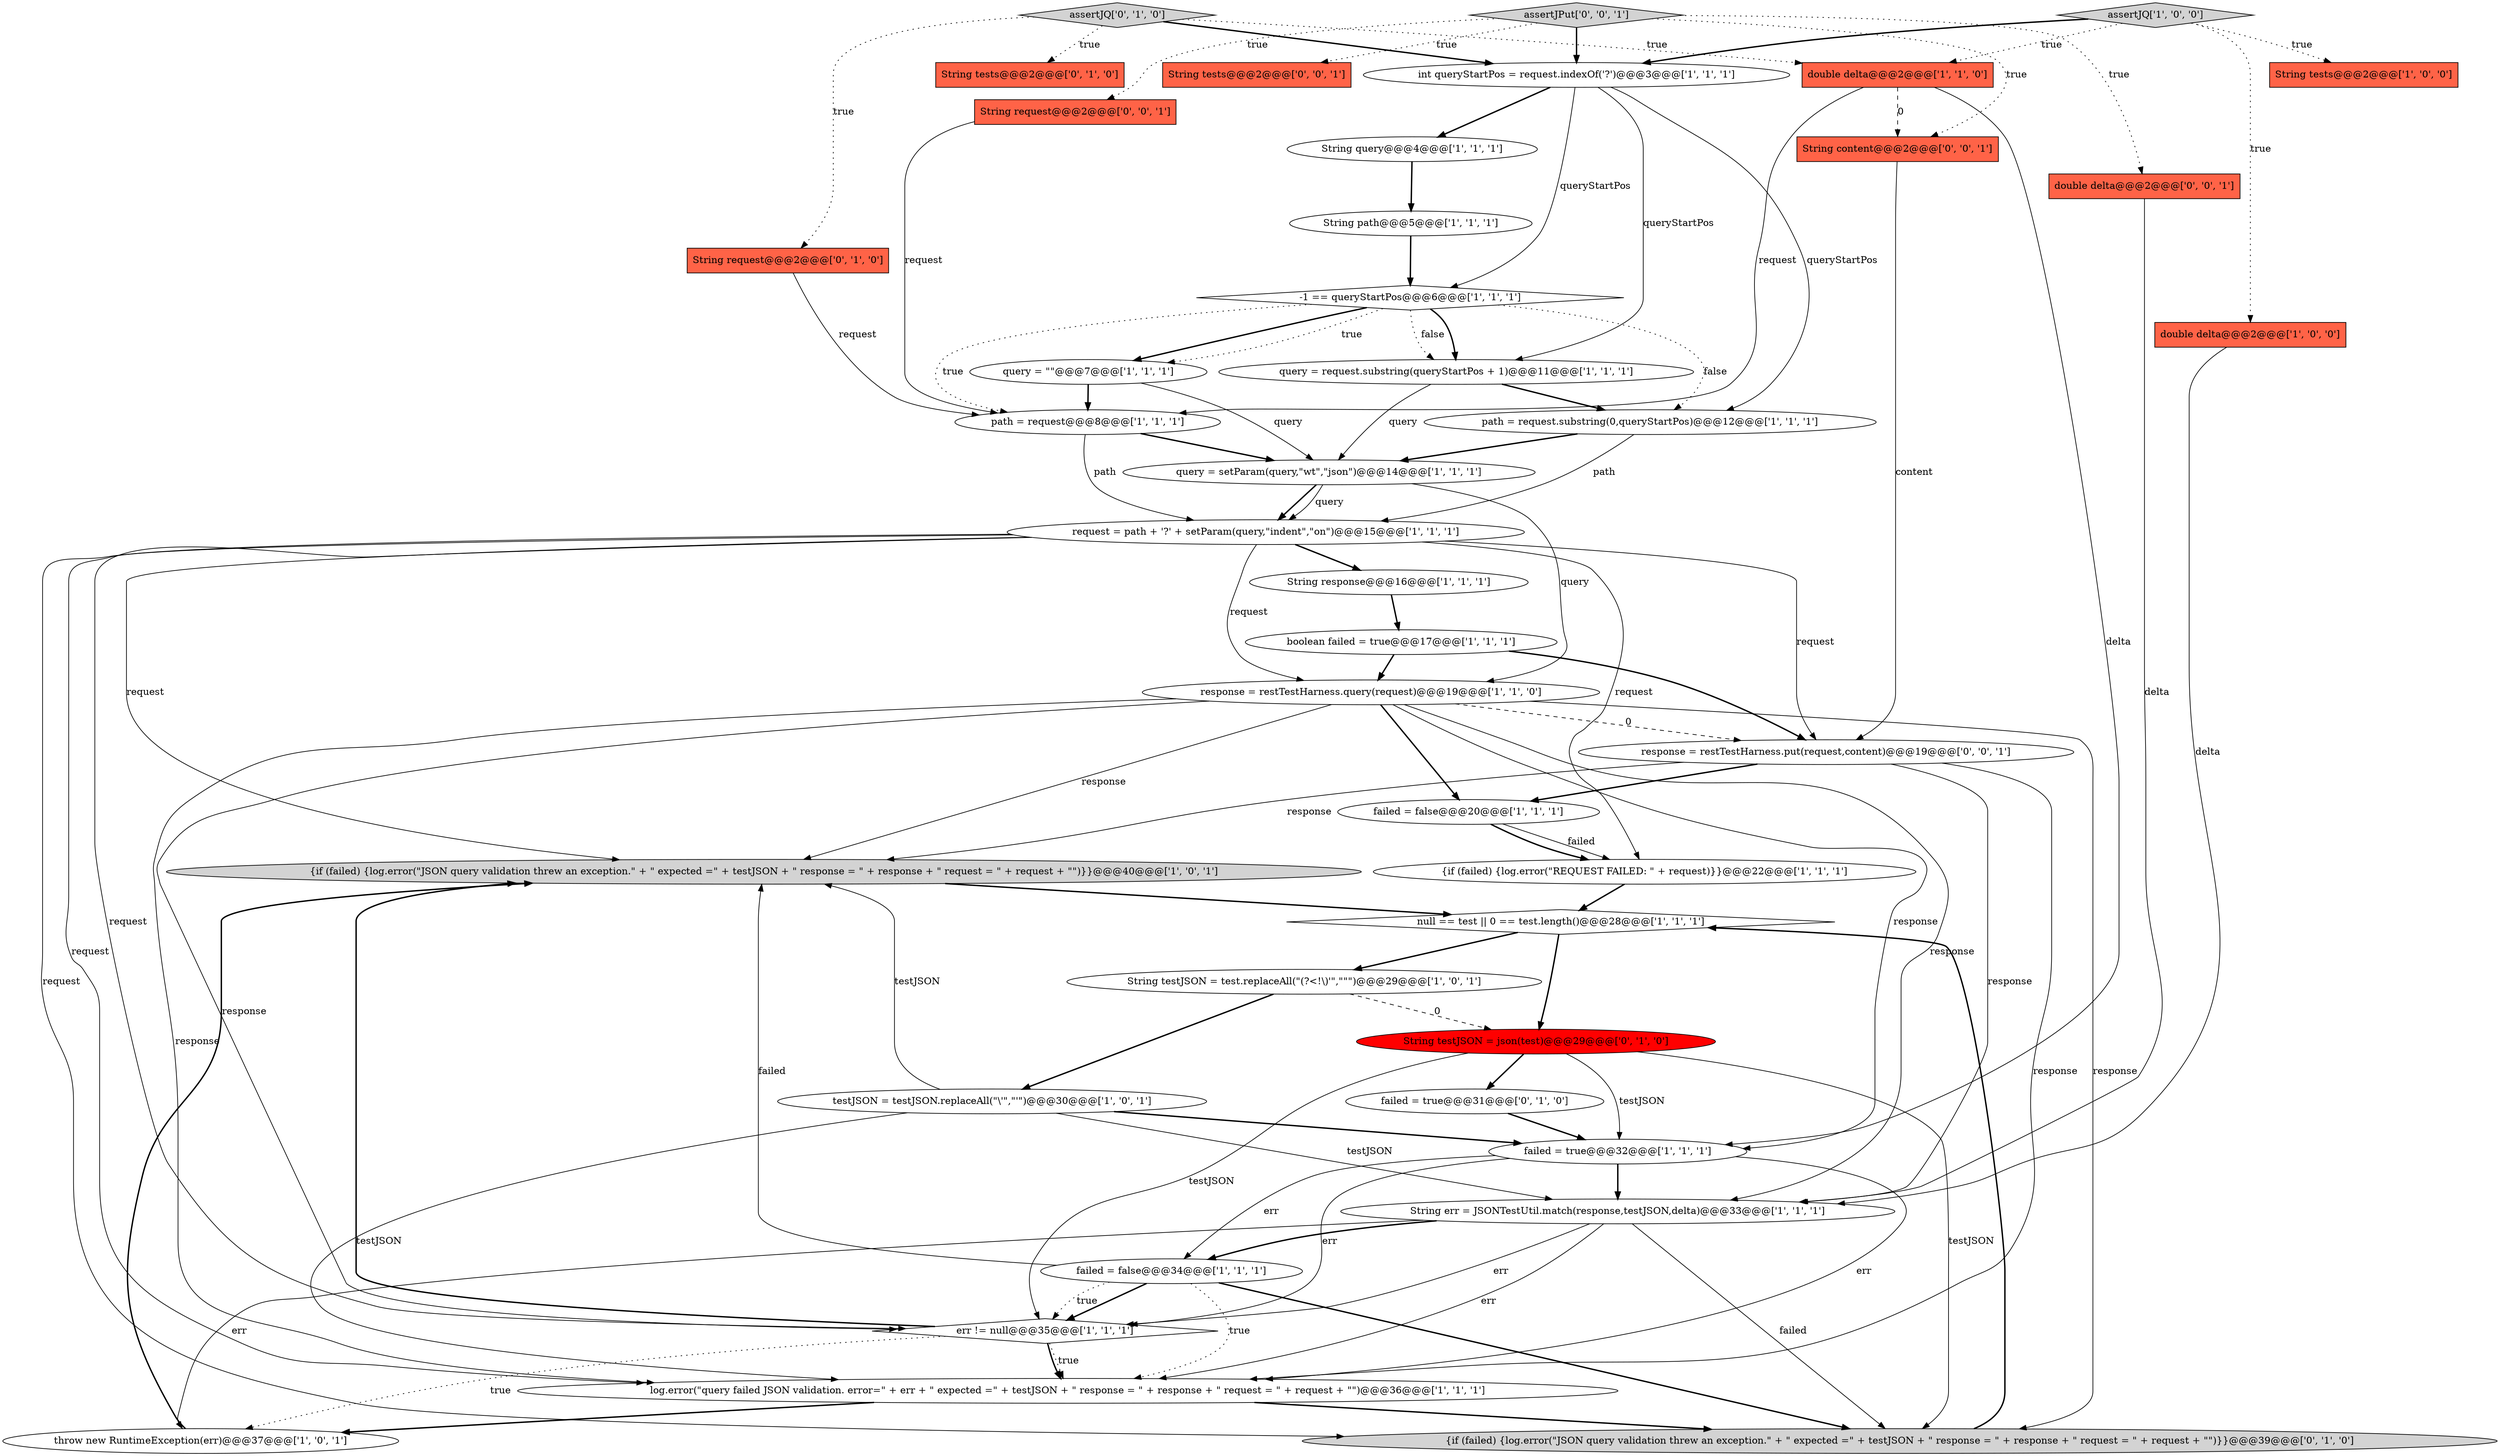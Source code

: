digraph {
6 [style = filled, label = "path = request@@@8@@@['1', '1', '1']", fillcolor = white, shape = ellipse image = "AAA0AAABBB1BBB"];
5 [style = filled, label = "{if (failed) {log.error(\"JSON query validation threw an exception.\" + \" expected =\" + testJSON + \" response = \" + response + \" request = \" + request + \"\")}}@@@40@@@['1', '0', '1']", fillcolor = lightgray, shape = ellipse image = "AAA0AAABBB1BBB"];
0 [style = filled, label = "request = path + '?' + setParam(query,\"indent\",\"on\")@@@15@@@['1', '1', '1']", fillcolor = white, shape = ellipse image = "AAA0AAABBB1BBB"];
14 [style = filled, label = "String err = JSONTestUtil.match(response,testJSON,delta)@@@33@@@['1', '1', '1']", fillcolor = white, shape = ellipse image = "AAA0AAABBB1BBB"];
37 [style = filled, label = "String request@@@2@@@['0', '0', '1']", fillcolor = tomato, shape = box image = "AAA0AAABBB3BBB"];
35 [style = filled, label = "String tests@@@2@@@['0', '0', '1']", fillcolor = tomato, shape = box image = "AAA0AAABBB3BBB"];
31 [style = filled, label = "String request@@@2@@@['0', '1', '0']", fillcolor = tomato, shape = box image = "AAA0AAABBB2BBB"];
21 [style = filled, label = "log.error(\"query failed JSON validation. error=\" + err + \" expected =\" + testJSON + \" response = \" + response + \" request = \" + request + \"\")@@@36@@@['1', '1', '1']", fillcolor = white, shape = ellipse image = "AAA0AAABBB1BBB"];
39 [style = filled, label = "assertJPut['0', '0', '1']", fillcolor = lightgray, shape = diamond image = "AAA0AAABBB3BBB"];
8 [style = filled, label = "null == test || 0 == test.length()@@@28@@@['1', '1', '1']", fillcolor = white, shape = diamond image = "AAA0AAABBB1BBB"];
30 [style = filled, label = "String testJSON = json(test)@@@29@@@['0', '1', '0']", fillcolor = red, shape = ellipse image = "AAA1AAABBB2BBB"];
20 [style = filled, label = "testJSON = testJSON.replaceAll(\"\\'\",\"'\")@@@30@@@['1', '0', '1']", fillcolor = white, shape = ellipse image = "AAA0AAABBB1BBB"];
28 [style = filled, label = "failed = false@@@20@@@['1', '1', '1']", fillcolor = white, shape = ellipse image = "AAA0AAABBB1BBB"];
13 [style = filled, label = "throw new RuntimeException(err)@@@37@@@['1', '0', '1']", fillcolor = white, shape = ellipse image = "AAA0AAABBB1BBB"];
3 [style = filled, label = "String tests@@@2@@@['1', '0', '0']", fillcolor = tomato, shape = box image = "AAA0AAABBB1BBB"];
15 [style = filled, label = "String query@@@4@@@['1', '1', '1']", fillcolor = white, shape = ellipse image = "AAA0AAABBB1BBB"];
27 [style = filled, label = "query = \"\"@@@7@@@['1', '1', '1']", fillcolor = white, shape = ellipse image = "AAA0AAABBB1BBB"];
23 [style = filled, label = "{if (failed) {log.error(\"REQUEST FAILED: \" + request)}}@@@22@@@['1', '1', '1']", fillcolor = white, shape = ellipse image = "AAA0AAABBB1BBB"];
24 [style = filled, label = "double delta@@@2@@@['1', '1', '0']", fillcolor = tomato, shape = box image = "AAA0AAABBB1BBB"];
34 [style = filled, label = "assertJQ['0', '1', '0']", fillcolor = lightgray, shape = diamond image = "AAA0AAABBB2BBB"];
38 [style = filled, label = "double delta@@@2@@@['0', '0', '1']", fillcolor = tomato, shape = box image = "AAA0AAABBB3BBB"];
29 [style = filled, label = "String tests@@@2@@@['0', '1', '0']", fillcolor = tomato, shape = box image = "AAA0AAABBB2BBB"];
9 [style = filled, label = "query = setParam(query,\"wt\",\"json\")@@@14@@@['1', '1', '1']", fillcolor = white, shape = ellipse image = "AAA0AAABBB1BBB"];
17 [style = filled, label = "double delta@@@2@@@['1', '0', '0']", fillcolor = tomato, shape = box image = "AAA0AAABBB1BBB"];
11 [style = filled, label = "path = request.substring(0,queryStartPos)@@@12@@@['1', '1', '1']", fillcolor = white, shape = ellipse image = "AAA0AAABBB1BBB"];
12 [style = filled, label = "failed = false@@@34@@@['1', '1', '1']", fillcolor = white, shape = ellipse image = "AAA0AAABBB1BBB"];
26 [style = filled, label = "assertJQ['1', '0', '0']", fillcolor = lightgray, shape = diamond image = "AAA0AAABBB1BBB"];
33 [style = filled, label = "failed = true@@@31@@@['0', '1', '0']", fillcolor = white, shape = ellipse image = "AAA0AAABBB2BBB"];
36 [style = filled, label = "response = restTestHarness.put(request,content)@@@19@@@['0', '0', '1']", fillcolor = white, shape = ellipse image = "AAA0AAABBB3BBB"];
16 [style = filled, label = "-1 == queryStartPos@@@6@@@['1', '1', '1']", fillcolor = white, shape = diamond image = "AAA0AAABBB1BBB"];
32 [style = filled, label = "{if (failed) {log.error(\"JSON query validation threw an exception.\" + \" expected =\" + testJSON + \" response = \" + response + \" request = \" + request + \"\")}}@@@39@@@['0', '1', '0']", fillcolor = lightgray, shape = ellipse image = "AAA0AAABBB2BBB"];
1 [style = filled, label = "failed = true@@@32@@@['1', '1', '1']", fillcolor = white, shape = ellipse image = "AAA0AAABBB1BBB"];
25 [style = filled, label = "String path@@@5@@@['1', '1', '1']", fillcolor = white, shape = ellipse image = "AAA0AAABBB1BBB"];
7 [style = filled, label = "boolean failed = true@@@17@@@['1', '1', '1']", fillcolor = white, shape = ellipse image = "AAA0AAABBB1BBB"];
2 [style = filled, label = "err != null@@@35@@@['1', '1', '1']", fillcolor = white, shape = diamond image = "AAA0AAABBB1BBB"];
19 [style = filled, label = "String response@@@16@@@['1', '1', '1']", fillcolor = white, shape = ellipse image = "AAA0AAABBB1BBB"];
40 [style = filled, label = "String content@@@2@@@['0', '0', '1']", fillcolor = tomato, shape = box image = "AAA0AAABBB3BBB"];
22 [style = filled, label = "int queryStartPos = request.indexOf('?')@@@3@@@['1', '1', '1']", fillcolor = white, shape = ellipse image = "AAA0AAABBB1BBB"];
18 [style = filled, label = "response = restTestHarness.query(request)@@@19@@@['1', '1', '0']", fillcolor = white, shape = ellipse image = "AAA0AAABBB1BBB"];
10 [style = filled, label = "query = request.substring(queryStartPos + 1)@@@11@@@['1', '1', '1']", fillcolor = white, shape = ellipse image = "AAA0AAABBB1BBB"];
4 [style = filled, label = "String testJSON = test.replaceAll(\"(?<!\\)'\",\"\"\")@@@29@@@['1', '0', '1']", fillcolor = white, shape = ellipse image = "AAA0AAABBB1BBB"];
36->5 [style = solid, label="response"];
8->30 [style = bold, label=""];
40->36 [style = solid, label="content"];
22->15 [style = bold, label=""];
15->25 [style = bold, label=""];
36->28 [style = bold, label=""];
34->29 [style = dotted, label="true"];
4->30 [style = dashed, label="0"];
18->1 [style = solid, label="response"];
24->1 [style = solid, label="delta"];
11->9 [style = bold, label=""];
12->21 [style = dotted, label="true"];
0->32 [style = solid, label="request"];
26->22 [style = bold, label=""];
22->16 [style = solid, label="queryStartPos"];
12->2 [style = bold, label=""];
26->24 [style = dotted, label="true"];
20->21 [style = solid, label="testJSON"];
8->4 [style = bold, label=""];
24->6 [style = solid, label="request"];
14->13 [style = solid, label="err"];
21->13 [style = bold, label=""];
10->11 [style = bold, label=""];
39->35 [style = dotted, label="true"];
16->10 [style = dotted, label="false"];
18->2 [style = solid, label="response"];
0->2 [style = solid, label="request"];
0->19 [style = bold, label=""];
12->2 [style = dotted, label="true"];
20->5 [style = solid, label="testJSON"];
24->40 [style = dashed, label="0"];
2->21 [style = dotted, label="true"];
31->6 [style = solid, label="request"];
23->8 [style = bold, label=""];
26->3 [style = dotted, label="true"];
18->28 [style = bold, label=""];
39->22 [style = bold, label=""];
34->31 [style = dotted, label="true"];
1->21 [style = solid, label="err"];
2->21 [style = bold, label=""];
13->5 [style = bold, label=""];
39->40 [style = dotted, label="true"];
30->1 [style = solid, label="testJSON"];
38->14 [style = solid, label="delta"];
28->23 [style = solid, label="failed"];
9->18 [style = solid, label="query"];
0->21 [style = solid, label="request"];
16->27 [style = bold, label=""];
30->33 [style = bold, label=""];
34->24 [style = dotted, label="true"];
18->14 [style = solid, label="response"];
37->6 [style = solid, label="request"];
12->32 [style = bold, label=""];
17->14 [style = solid, label="delta"];
20->1 [style = bold, label=""];
25->16 [style = bold, label=""];
20->14 [style = solid, label="testJSON"];
0->5 [style = solid, label="request"];
1->2 [style = solid, label="err"];
39->37 [style = dotted, label="true"];
10->9 [style = solid, label="query"];
32->8 [style = bold, label=""];
14->2 [style = solid, label="err"];
28->23 [style = bold, label=""];
27->9 [style = solid, label="query"];
1->12 [style = solid, label="err"];
26->17 [style = dotted, label="true"];
18->36 [style = dashed, label="0"];
4->20 [style = bold, label=""];
16->11 [style = dotted, label="false"];
7->18 [style = bold, label=""];
16->27 [style = dotted, label="true"];
14->21 [style = solid, label="err"];
0->18 [style = solid, label="request"];
7->36 [style = bold, label=""];
30->32 [style = solid, label="testJSON"];
18->5 [style = solid, label="response"];
2->5 [style = bold, label=""];
0->23 [style = solid, label="request"];
5->8 [style = bold, label=""];
9->0 [style = bold, label=""];
16->10 [style = bold, label=""];
36->14 [style = solid, label="response"];
22->10 [style = solid, label="queryStartPos"];
39->38 [style = dotted, label="true"];
14->32 [style = solid, label="failed"];
11->0 [style = solid, label="path"];
33->1 [style = bold, label=""];
9->0 [style = solid, label="query"];
0->36 [style = solid, label="request"];
27->6 [style = bold, label=""];
34->22 [style = bold, label=""];
22->11 [style = solid, label="queryStartPos"];
14->12 [style = bold, label=""];
18->21 [style = solid, label="response"];
36->21 [style = solid, label="response"];
21->32 [style = bold, label=""];
12->5 [style = solid, label="failed"];
1->14 [style = bold, label=""];
30->2 [style = solid, label="testJSON"];
6->9 [style = bold, label=""];
6->0 [style = solid, label="path"];
19->7 [style = bold, label=""];
2->13 [style = dotted, label="true"];
18->32 [style = solid, label="response"];
16->6 [style = dotted, label="true"];
}
